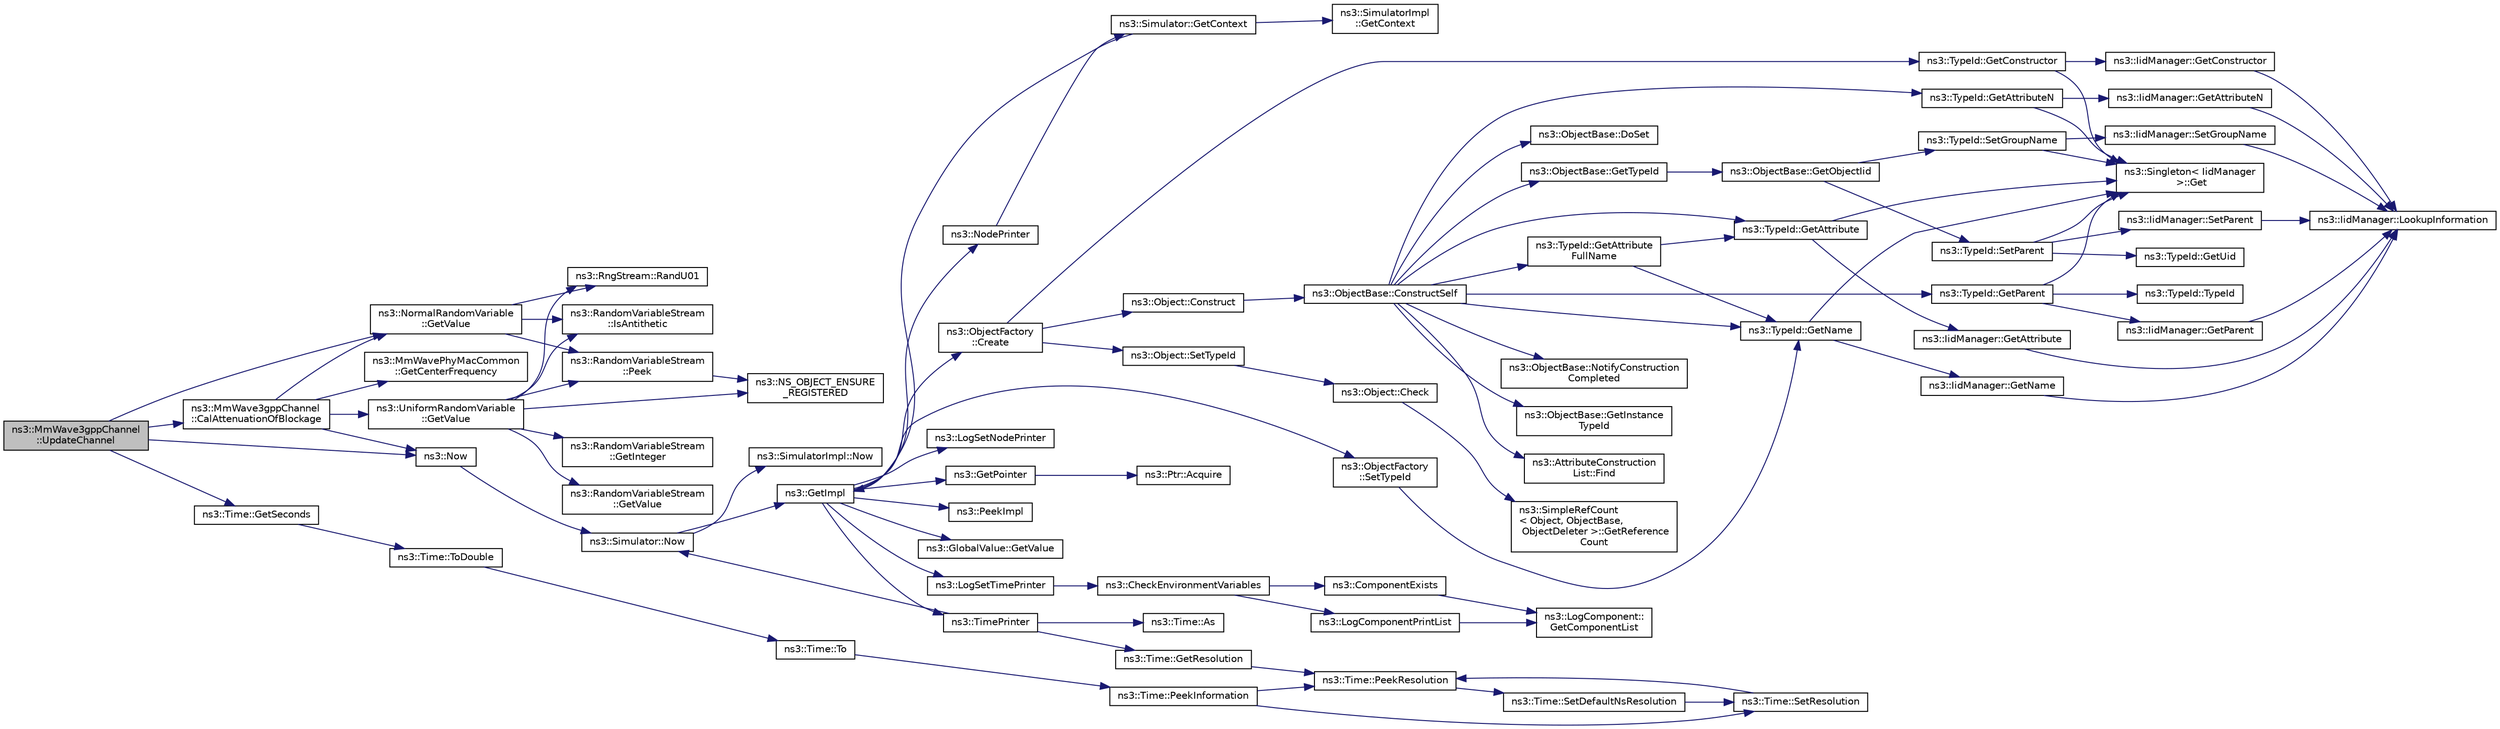 digraph "ns3::MmWave3gppChannel::UpdateChannel"
{
  edge [fontname="Helvetica",fontsize="10",labelfontname="Helvetica",labelfontsize="10"];
  node [fontname="Helvetica",fontsize="10",shape=record];
  rankdir="LR";
  Node1 [label="ns3::MmWave3gppChannel\l::UpdateChannel",height=0.2,width=0.4,color="black", fillcolor="grey75", style="filled", fontcolor="black"];
  Node1 -> Node2 [color="midnightblue",fontsize="10",style="solid"];
  Node2 [label="ns3::Time::GetSeconds",height=0.2,width=0.4,color="black", fillcolor="white", style="filled",URL="$dc/d04/classns3_1_1Time.html#a8f20d5c3b0902d7b4320982f340b57c8"];
  Node2 -> Node3 [color="midnightblue",fontsize="10",style="solid"];
  Node3 [label="ns3::Time::ToDouble",height=0.2,width=0.4,color="black", fillcolor="white", style="filled",URL="$dc/d04/classns3_1_1Time.html#a5fc320666cc3f9b379e64e9263e332b3"];
  Node3 -> Node4 [color="midnightblue",fontsize="10",style="solid"];
  Node4 [label="ns3::Time::To",height=0.2,width=0.4,color="black", fillcolor="white", style="filled",URL="$dc/d04/classns3_1_1Time.html#a04904d9cb915f816b62df3d4e65ce78c"];
  Node4 -> Node5 [color="midnightblue",fontsize="10",style="solid"];
  Node5 [label="ns3::Time::PeekInformation",height=0.2,width=0.4,color="black", fillcolor="white", style="filled",URL="$dc/d04/classns3_1_1Time.html#a0b023c55c20582aa7c1781aacf128034"];
  Node5 -> Node6 [color="midnightblue",fontsize="10",style="solid"];
  Node6 [label="ns3::Time::PeekResolution",height=0.2,width=0.4,color="black", fillcolor="white", style="filled",URL="$dc/d04/classns3_1_1Time.html#a963e53522278fcbdf1ab9f7adbd0f5d6"];
  Node6 -> Node7 [color="midnightblue",fontsize="10",style="solid"];
  Node7 [label="ns3::Time::SetDefaultNsResolution",height=0.2,width=0.4,color="black", fillcolor="white", style="filled",URL="$dc/d04/classns3_1_1Time.html#a6a872e62f71dfa817fef2c549473d980"];
  Node7 -> Node8 [color="midnightblue",fontsize="10",style="solid"];
  Node8 [label="ns3::Time::SetResolution",height=0.2,width=0.4,color="black", fillcolor="white", style="filled",URL="$dc/d04/classns3_1_1Time.html#ac89165ba7715b66017a49c718f4aef09"];
  Node8 -> Node6 [color="midnightblue",fontsize="10",style="solid"];
  Node5 -> Node8 [color="midnightblue",fontsize="10",style="solid"];
  Node1 -> Node9 [color="midnightblue",fontsize="10",style="solid"];
  Node9 [label="ns3::NormalRandomVariable\l::GetValue",height=0.2,width=0.4,color="black", fillcolor="white", style="filled",URL="$d7/d87/classns3_1_1NormalRandomVariable.html#a0134d131477bc439cc6ff7cbe84b03a9",tooltip="Returns a random double from a normal distribution with the specified mean, variance, and bound. "];
  Node9 -> Node10 [color="midnightblue",fontsize="10",style="solid"];
  Node10 [label="ns3::RandomVariableStream\l::Peek",height=0.2,width=0.4,color="black", fillcolor="white", style="filled",URL="$dc/daa/classns3_1_1RandomVariableStream.html#ac5aa8d691c061bcc88a909dc9b479222",tooltip="Get the pointer to the underlying RNG stream. "];
  Node10 -> Node11 [color="midnightblue",fontsize="10",style="solid"];
  Node11 [label="ns3::NS_OBJECT_ENSURE\l_REGISTERED",height=0.2,width=0.4,color="black", fillcolor="white", style="filled",URL="$d7/d2e/namespacens3.html#ac633cbd86ee5879afd4312a843a9ff8c"];
  Node9 -> Node12 [color="midnightblue",fontsize="10",style="solid"];
  Node12 [label="ns3::RngStream::RandU01",height=0.2,width=0.4,color="black", fillcolor="white", style="filled",URL="$da/d35/classns3_1_1RngStream.html#a46be36426b8bc712e9de468b63558c22"];
  Node9 -> Node13 [color="midnightblue",fontsize="10",style="solid"];
  Node13 [label="ns3::RandomVariableStream\l::IsAntithetic",height=0.2,width=0.4,color="black", fillcolor="white", style="filled",URL="$dc/daa/classns3_1_1RandomVariableStream.html#a7bf5175d624b14bd023f8c4f78bc5fd7",tooltip="Check if antithetic values will be generated. "];
  Node1 -> Node14 [color="midnightblue",fontsize="10",style="solid"];
  Node14 [label="ns3::Now",height=0.2,width=0.4,color="black", fillcolor="white", style="filled",URL="$d4/d8b/group__simulator.html#gac3635e2e87f7ce316c89290ee1b01d0d",tooltip="create an ns3::Time instance which contains the current simulation time. "];
  Node14 -> Node15 [color="midnightblue",fontsize="10",style="solid"];
  Node15 [label="ns3::Simulator::Now",height=0.2,width=0.4,color="black", fillcolor="white", style="filled",URL="$d7/deb/classns3_1_1Simulator.html#ac3178fa975b419f7875e7105be122800"];
  Node15 -> Node16 [color="midnightblue",fontsize="10",style="solid"];
  Node16 [label="ns3::GetImpl",height=0.2,width=0.4,color="black", fillcolor="white", style="filled",URL="$d4/d8b/group__simulator.html#ga42eb4eddad41528d4d99794a3dae3fd0",tooltip="Get the SimulatorImpl singleton. "];
  Node16 -> Node17 [color="midnightblue",fontsize="10",style="solid"];
  Node17 [label="ns3::PeekImpl",height=0.2,width=0.4,color="black", fillcolor="white", style="filled",URL="$d4/d8b/group__simulator.html#ga233c5c38de117e4e4a5a9cd168694792",tooltip="Get the static SimulatorImpl instance. "];
  Node16 -> Node18 [color="midnightblue",fontsize="10",style="solid"];
  Node18 [label="ns3::GlobalValue::GetValue",height=0.2,width=0.4,color="black", fillcolor="white", style="filled",URL="$dc/d02/classns3_1_1GlobalValue.html#aa33773cb952ba3c285a03ae2c4769b84"];
  Node16 -> Node19 [color="midnightblue",fontsize="10",style="solid"];
  Node19 [label="ns3::ObjectFactory\l::SetTypeId",height=0.2,width=0.4,color="black", fillcolor="white", style="filled",URL="$d5/d0d/classns3_1_1ObjectFactory.html#a77dcd099064038a1eb7a6b8251229ec3"];
  Node19 -> Node20 [color="midnightblue",fontsize="10",style="solid"];
  Node20 [label="ns3::TypeId::GetName",height=0.2,width=0.4,color="black", fillcolor="white", style="filled",URL="$d6/d11/classns3_1_1TypeId.html#aa3c41c79ae428b3cb396a9c6bb3ef314"];
  Node20 -> Node21 [color="midnightblue",fontsize="10",style="solid"];
  Node21 [label="ns3::Singleton\< IidManager\l \>::Get",height=0.2,width=0.4,color="black", fillcolor="white", style="filled",URL="$d8/d77/classns3_1_1Singleton.html#a80a2cd3c25a27ea72add7a9f7a141ffa"];
  Node20 -> Node22 [color="midnightblue",fontsize="10",style="solid"];
  Node22 [label="ns3::IidManager::GetName",height=0.2,width=0.4,color="black", fillcolor="white", style="filled",URL="$d4/d1c/classns3_1_1IidManager.html#a5d68d0f0f44594dcdec239dbdb5bf53c"];
  Node22 -> Node23 [color="midnightblue",fontsize="10",style="solid"];
  Node23 [label="ns3::IidManager::LookupInformation",height=0.2,width=0.4,color="black", fillcolor="white", style="filled",URL="$d4/d1c/classns3_1_1IidManager.html#a6b1f4ba2815dba27a377e8a8db2384cf"];
  Node16 -> Node24 [color="midnightblue",fontsize="10",style="solid"];
  Node24 [label="ns3::GetPointer",height=0.2,width=0.4,color="black", fillcolor="white", style="filled",URL="$d7/d2e/namespacens3.html#ab4e173cdfd43d17c1a40d5348510a670"];
  Node24 -> Node25 [color="midnightblue",fontsize="10",style="solid"];
  Node25 [label="ns3::Ptr::Acquire",height=0.2,width=0.4,color="black", fillcolor="white", style="filled",URL="$dc/d90/classns3_1_1Ptr.html#a9579b15e8c42dcdff5869d9d987562fb"];
  Node16 -> Node26 [color="midnightblue",fontsize="10",style="solid"];
  Node26 [label="ns3::ObjectFactory\l::Create",height=0.2,width=0.4,color="black", fillcolor="white", style="filled",URL="$d5/d0d/classns3_1_1ObjectFactory.html#a18152e93f0a6fe184ed7300cb31e9896"];
  Node26 -> Node27 [color="midnightblue",fontsize="10",style="solid"];
  Node27 [label="ns3::TypeId::GetConstructor",height=0.2,width=0.4,color="black", fillcolor="white", style="filled",URL="$d6/d11/classns3_1_1TypeId.html#ad9b0bc71ee7593a1ff23ff8d53938e95"];
  Node27 -> Node21 [color="midnightblue",fontsize="10",style="solid"];
  Node27 -> Node28 [color="midnightblue",fontsize="10",style="solid"];
  Node28 [label="ns3::IidManager::GetConstructor",height=0.2,width=0.4,color="black", fillcolor="white", style="filled",URL="$d4/d1c/classns3_1_1IidManager.html#ab10b30abe7efc5456b7930aab8638280"];
  Node28 -> Node23 [color="midnightblue",fontsize="10",style="solid"];
  Node26 -> Node29 [color="midnightblue",fontsize="10",style="solid"];
  Node29 [label="ns3::Object::SetTypeId",height=0.2,width=0.4,color="black", fillcolor="white", style="filled",URL="$d9/d77/classns3_1_1Object.html#a19b1ebd8ec8fe404845e665880a6c5ad"];
  Node29 -> Node30 [color="midnightblue",fontsize="10",style="solid"];
  Node30 [label="ns3::Object::Check",height=0.2,width=0.4,color="black", fillcolor="white", style="filled",URL="$d9/d77/classns3_1_1Object.html#a7e7f89fb0a81d0189cbcacee64b67e4e"];
  Node30 -> Node31 [color="midnightblue",fontsize="10",style="solid"];
  Node31 [label="ns3::SimpleRefCount\l\< Object, ObjectBase,\l ObjectDeleter \>::GetReference\lCount",height=0.2,width=0.4,color="black", fillcolor="white", style="filled",URL="$da/da1/classns3_1_1SimpleRefCount.html#a05378396c93bcc7d6bf78a9ee9ae9cca"];
  Node26 -> Node32 [color="midnightblue",fontsize="10",style="solid"];
  Node32 [label="ns3::Object::Construct",height=0.2,width=0.4,color="black", fillcolor="white", style="filled",URL="$d9/d77/classns3_1_1Object.html#a636e8411dc5228771f45c9b805d348fa"];
  Node32 -> Node33 [color="midnightblue",fontsize="10",style="solid"];
  Node33 [label="ns3::ObjectBase::ConstructSelf",height=0.2,width=0.4,color="black", fillcolor="white", style="filled",URL="$d2/dac/classns3_1_1ObjectBase.html#a5cda18dec6d0744cb652a3ed60056958"];
  Node33 -> Node34 [color="midnightblue",fontsize="10",style="solid"];
  Node34 [label="ns3::ObjectBase::GetInstance\lTypeId",height=0.2,width=0.4,color="black", fillcolor="white", style="filled",URL="$d2/dac/classns3_1_1ObjectBase.html#abe5b43a6f5b99a92a4c3122db31f06fb"];
  Node33 -> Node20 [color="midnightblue",fontsize="10",style="solid"];
  Node33 -> Node35 [color="midnightblue",fontsize="10",style="solid"];
  Node35 [label="ns3::TypeId::GetAttributeN",height=0.2,width=0.4,color="black", fillcolor="white", style="filled",URL="$d6/d11/classns3_1_1TypeId.html#a679c4713f613126a51eb400b345302cb"];
  Node35 -> Node21 [color="midnightblue",fontsize="10",style="solid"];
  Node35 -> Node36 [color="midnightblue",fontsize="10",style="solid"];
  Node36 [label="ns3::IidManager::GetAttributeN",height=0.2,width=0.4,color="black", fillcolor="white", style="filled",URL="$d4/d1c/classns3_1_1IidManager.html#aecf79ed6edb63647774dbfe90cc4f1e2"];
  Node36 -> Node23 [color="midnightblue",fontsize="10",style="solid"];
  Node33 -> Node37 [color="midnightblue",fontsize="10",style="solid"];
  Node37 [label="ns3::TypeId::GetAttribute",height=0.2,width=0.4,color="black", fillcolor="white", style="filled",URL="$d6/d11/classns3_1_1TypeId.html#aa1b746e64e606f94cbedda7cf89788c2"];
  Node37 -> Node21 [color="midnightblue",fontsize="10",style="solid"];
  Node37 -> Node38 [color="midnightblue",fontsize="10",style="solid"];
  Node38 [label="ns3::IidManager::GetAttribute",height=0.2,width=0.4,color="black", fillcolor="white", style="filled",URL="$d4/d1c/classns3_1_1IidManager.html#ae511907e47b48166763e60c583a5a940"];
  Node38 -> Node23 [color="midnightblue",fontsize="10",style="solid"];
  Node33 -> Node39 [color="midnightblue",fontsize="10",style="solid"];
  Node39 [label="ns3::AttributeConstruction\lList::Find",height=0.2,width=0.4,color="black", fillcolor="white", style="filled",URL="$d3/df3/classns3_1_1AttributeConstructionList.html#a22de5cf3e1bcd9dc6c7748fc911811b4"];
  Node33 -> Node40 [color="midnightblue",fontsize="10",style="solid"];
  Node40 [label="ns3::ObjectBase::DoSet",height=0.2,width=0.4,color="black", fillcolor="white", style="filled",URL="$d2/dac/classns3_1_1ObjectBase.html#afe5f2f7b2fabc99aa33f9bb434e3b695"];
  Node33 -> Node41 [color="midnightblue",fontsize="10",style="solid"];
  Node41 [label="ns3::TypeId::GetAttribute\lFullName",height=0.2,width=0.4,color="black", fillcolor="white", style="filled",URL="$d6/d11/classns3_1_1TypeId.html#a1da5483f43630ea65952099fc39944a2"];
  Node41 -> Node37 [color="midnightblue",fontsize="10",style="solid"];
  Node41 -> Node20 [color="midnightblue",fontsize="10",style="solid"];
  Node33 -> Node42 [color="midnightblue",fontsize="10",style="solid"];
  Node42 [label="ns3::TypeId::GetParent",height=0.2,width=0.4,color="black", fillcolor="white", style="filled",URL="$d6/d11/classns3_1_1TypeId.html#ac51f28398d2ef1f9a7790047c43dd22c"];
  Node42 -> Node21 [color="midnightblue",fontsize="10",style="solid"];
  Node42 -> Node43 [color="midnightblue",fontsize="10",style="solid"];
  Node43 [label="ns3::IidManager::GetParent",height=0.2,width=0.4,color="black", fillcolor="white", style="filled",URL="$d4/d1c/classns3_1_1IidManager.html#a504f9d76281bd6149556b1d15e80231d"];
  Node43 -> Node23 [color="midnightblue",fontsize="10",style="solid"];
  Node42 -> Node44 [color="midnightblue",fontsize="10",style="solid"];
  Node44 [label="ns3::TypeId::TypeId",height=0.2,width=0.4,color="black", fillcolor="white", style="filled",URL="$d6/d11/classns3_1_1TypeId.html#ab76e26690f1af4f1cffa6a72245e8928"];
  Node33 -> Node45 [color="midnightblue",fontsize="10",style="solid"];
  Node45 [label="ns3::ObjectBase::GetTypeId",height=0.2,width=0.4,color="black", fillcolor="white", style="filled",URL="$d2/dac/classns3_1_1ObjectBase.html#a2b870298ebceaaeffc9d65e15c022eac"];
  Node45 -> Node46 [color="midnightblue",fontsize="10",style="solid"];
  Node46 [label="ns3::ObjectBase::GetObjectIid",height=0.2,width=0.4,color="black", fillcolor="white", style="filled",URL="$d2/dac/classns3_1_1ObjectBase.html#a4fcfd18844c60f163c5dce52456d111b"];
  Node46 -> Node47 [color="midnightblue",fontsize="10",style="solid"];
  Node47 [label="ns3::TypeId::SetParent",height=0.2,width=0.4,color="black", fillcolor="white", style="filled",URL="$d6/d11/classns3_1_1TypeId.html#abaaca67ab7d2471067e7c275df0f7309"];
  Node47 -> Node48 [color="midnightblue",fontsize="10",style="solid"];
  Node48 [label="ns3::TypeId::GetUid",height=0.2,width=0.4,color="black", fillcolor="white", style="filled",URL="$d6/d11/classns3_1_1TypeId.html#acd3e41de6340d06299f4fd63e2ed8da0"];
  Node47 -> Node21 [color="midnightblue",fontsize="10",style="solid"];
  Node47 -> Node49 [color="midnightblue",fontsize="10",style="solid"];
  Node49 [label="ns3::IidManager::SetParent",height=0.2,width=0.4,color="black", fillcolor="white", style="filled",URL="$d4/d1c/classns3_1_1IidManager.html#a4042931260554c907699367b6811426f"];
  Node49 -> Node23 [color="midnightblue",fontsize="10",style="solid"];
  Node46 -> Node50 [color="midnightblue",fontsize="10",style="solid"];
  Node50 [label="ns3::TypeId::SetGroupName",height=0.2,width=0.4,color="black", fillcolor="white", style="filled",URL="$d6/d11/classns3_1_1TypeId.html#a87ab97caba5bbbd080b4490576f8bb40"];
  Node50 -> Node21 [color="midnightblue",fontsize="10",style="solid"];
  Node50 -> Node51 [color="midnightblue",fontsize="10",style="solid"];
  Node51 [label="ns3::IidManager::SetGroupName",height=0.2,width=0.4,color="black", fillcolor="white", style="filled",URL="$d4/d1c/classns3_1_1IidManager.html#a3bc08ad1c8a26224153caacd2def37de"];
  Node51 -> Node23 [color="midnightblue",fontsize="10",style="solid"];
  Node33 -> Node52 [color="midnightblue",fontsize="10",style="solid"];
  Node52 [label="ns3::ObjectBase::NotifyConstruction\lCompleted",height=0.2,width=0.4,color="black", fillcolor="white", style="filled",URL="$d2/dac/classns3_1_1ObjectBase.html#aa349348317dbdb62a7ee1df89db1eb8b"];
  Node16 -> Node53 [color="midnightblue",fontsize="10",style="solid"];
  Node53 [label="ns3::LogSetTimePrinter",height=0.2,width=0.4,color="black", fillcolor="white", style="filled",URL="$d7/d2e/namespacens3.html#acf6a1749b3febc5a6a5b2b8620138d80"];
  Node53 -> Node54 [color="midnightblue",fontsize="10",style="solid"];
  Node54 [label="ns3::CheckEnvironmentVariables",height=0.2,width=0.4,color="black", fillcolor="white", style="filled",URL="$d8/dff/group__logging.html#gacdc0bdeb2d8a90089d4fb09c4b8569ff"];
  Node54 -> Node55 [color="midnightblue",fontsize="10",style="solid"];
  Node55 [label="ns3::ComponentExists",height=0.2,width=0.4,color="black", fillcolor="white", style="filled",URL="$d8/dff/group__logging.html#gaadcc698770aae684c54dbd1ef4e4b37a"];
  Node55 -> Node56 [color="midnightblue",fontsize="10",style="solid"];
  Node56 [label="ns3::LogComponent::\lGetComponentList",height=0.2,width=0.4,color="black", fillcolor="white", style="filled",URL="$d9/d3f/classns3_1_1LogComponent.html#a63eb2c0fd93c30f9081443c2fd4bffe9"];
  Node54 -> Node57 [color="midnightblue",fontsize="10",style="solid"];
  Node57 [label="ns3::LogComponentPrintList",height=0.2,width=0.4,color="black", fillcolor="white", style="filled",URL="$d7/d2e/namespacens3.html#a5252703c3f8260fd6dc609f1b276e57c"];
  Node57 -> Node56 [color="midnightblue",fontsize="10",style="solid"];
  Node16 -> Node58 [color="midnightblue",fontsize="10",style="solid"];
  Node58 [label="ns3::TimePrinter",height=0.2,width=0.4,color="black", fillcolor="white", style="filled",URL="$d8/dff/group__logging.html#gaaad3642e8247a056cd83001d805b0812"];
  Node58 -> Node59 [color="midnightblue",fontsize="10",style="solid"];
  Node59 [label="ns3::Time::GetResolution",height=0.2,width=0.4,color="black", fillcolor="white", style="filled",URL="$dc/d04/classns3_1_1Time.html#a1444f0f08b5e19f031157609e32fcf98"];
  Node59 -> Node6 [color="midnightblue",fontsize="10",style="solid"];
  Node58 -> Node15 [color="midnightblue",fontsize="10",style="solid"];
  Node58 -> Node60 [color="midnightblue",fontsize="10",style="solid"];
  Node60 [label="ns3::Time::As",height=0.2,width=0.4,color="black", fillcolor="white", style="filled",URL="$dc/d04/classns3_1_1Time.html#a0bb1110638ce9938248bd07865a328ab"];
  Node16 -> Node61 [color="midnightblue",fontsize="10",style="solid"];
  Node61 [label="ns3::LogSetNodePrinter",height=0.2,width=0.4,color="black", fillcolor="white", style="filled",URL="$d7/d2e/namespacens3.html#aa6e659ca357c8309352fa0f146793810"];
  Node16 -> Node62 [color="midnightblue",fontsize="10",style="solid"];
  Node62 [label="ns3::NodePrinter",height=0.2,width=0.4,color="black", fillcolor="white", style="filled",URL="$d8/dff/group__logging.html#gaaffbf70ff3766cd62b8bbd9b140d2a1b"];
  Node62 -> Node63 [color="midnightblue",fontsize="10",style="solid"];
  Node63 [label="ns3::Simulator::GetContext",height=0.2,width=0.4,color="black", fillcolor="white", style="filled",URL="$d7/deb/classns3_1_1Simulator.html#a8514b74ee2c42916b351b33c4a963bb0"];
  Node63 -> Node16 [color="midnightblue",fontsize="10",style="solid"];
  Node63 -> Node64 [color="midnightblue",fontsize="10",style="solid"];
  Node64 [label="ns3::SimulatorImpl\l::GetContext",height=0.2,width=0.4,color="black", fillcolor="white", style="filled",URL="$d2/d19/classns3_1_1SimulatorImpl.html#a8b66270c97766c0adb997e2535648557"];
  Node15 -> Node65 [color="midnightblue",fontsize="10",style="solid"];
  Node65 [label="ns3::SimulatorImpl::Now",height=0.2,width=0.4,color="black", fillcolor="white", style="filled",URL="$d2/d19/classns3_1_1SimulatorImpl.html#aa516c50060846adc6fd316e83ef0797c"];
  Node1 -> Node66 [color="midnightblue",fontsize="10",style="solid"];
  Node66 [label="ns3::MmWave3gppChannel\l::CalAttenuationOfBlockage",height=0.2,width=0.4,color="black", fillcolor="white", style="filled",URL="$d5/d15/classns3_1_1MmWave3gppChannel.html#aff8853ed48d4aeb1a5d4960a843f5f1a"];
  Node66 -> Node9 [color="midnightblue",fontsize="10",style="solid"];
  Node66 -> Node67 [color="midnightblue",fontsize="10",style="solid"];
  Node67 [label="ns3::UniformRandomVariable\l::GetValue",height=0.2,width=0.4,color="black", fillcolor="white", style="filled",URL="$d0/d5b/classns3_1_1UniformRandomVariable.html#a03822d8c86ac51e9aa83bbc73041386b",tooltip="Get the next random value, as a double in the specified range . "];
  Node67 -> Node10 [color="midnightblue",fontsize="10",style="solid"];
  Node67 -> Node12 [color="midnightblue",fontsize="10",style="solid"];
  Node67 -> Node13 [color="midnightblue",fontsize="10",style="solid"];
  Node67 -> Node68 [color="midnightblue",fontsize="10",style="solid"];
  Node68 [label="ns3::RandomVariableStream\l::GetInteger",height=0.2,width=0.4,color="black", fillcolor="white", style="filled",URL="$dc/daa/classns3_1_1RandomVariableStream.html#a66cd94e6305ce7f000f1a9ff0fcb9aef",tooltip="Get the next random value as an integer drawn from the distribution. "];
  Node67 -> Node69 [color="midnightblue",fontsize="10",style="solid"];
  Node69 [label="ns3::RandomVariableStream\l::GetValue",height=0.2,width=0.4,color="black", fillcolor="white", style="filled",URL="$dc/daa/classns3_1_1RandomVariableStream.html#a4fa5944dc4cb11544e661ed23072b36c",tooltip="Get the next random value as a double drawn from the distribution. "];
  Node67 -> Node11 [color="midnightblue",fontsize="10",style="solid"];
  Node66 -> Node14 [color="midnightblue",fontsize="10",style="solid"];
  Node66 -> Node70 [color="midnightblue",fontsize="10",style="solid"];
  Node70 [label="ns3::MmWavePhyMacCommon\l::GetCenterFrequency",height=0.2,width=0.4,color="black", fillcolor="white", style="filled",URL="$df/df4/classns3_1_1MmWavePhyMacCommon.html#a0850d2e37c7075b9bce242723b722019"];
}

